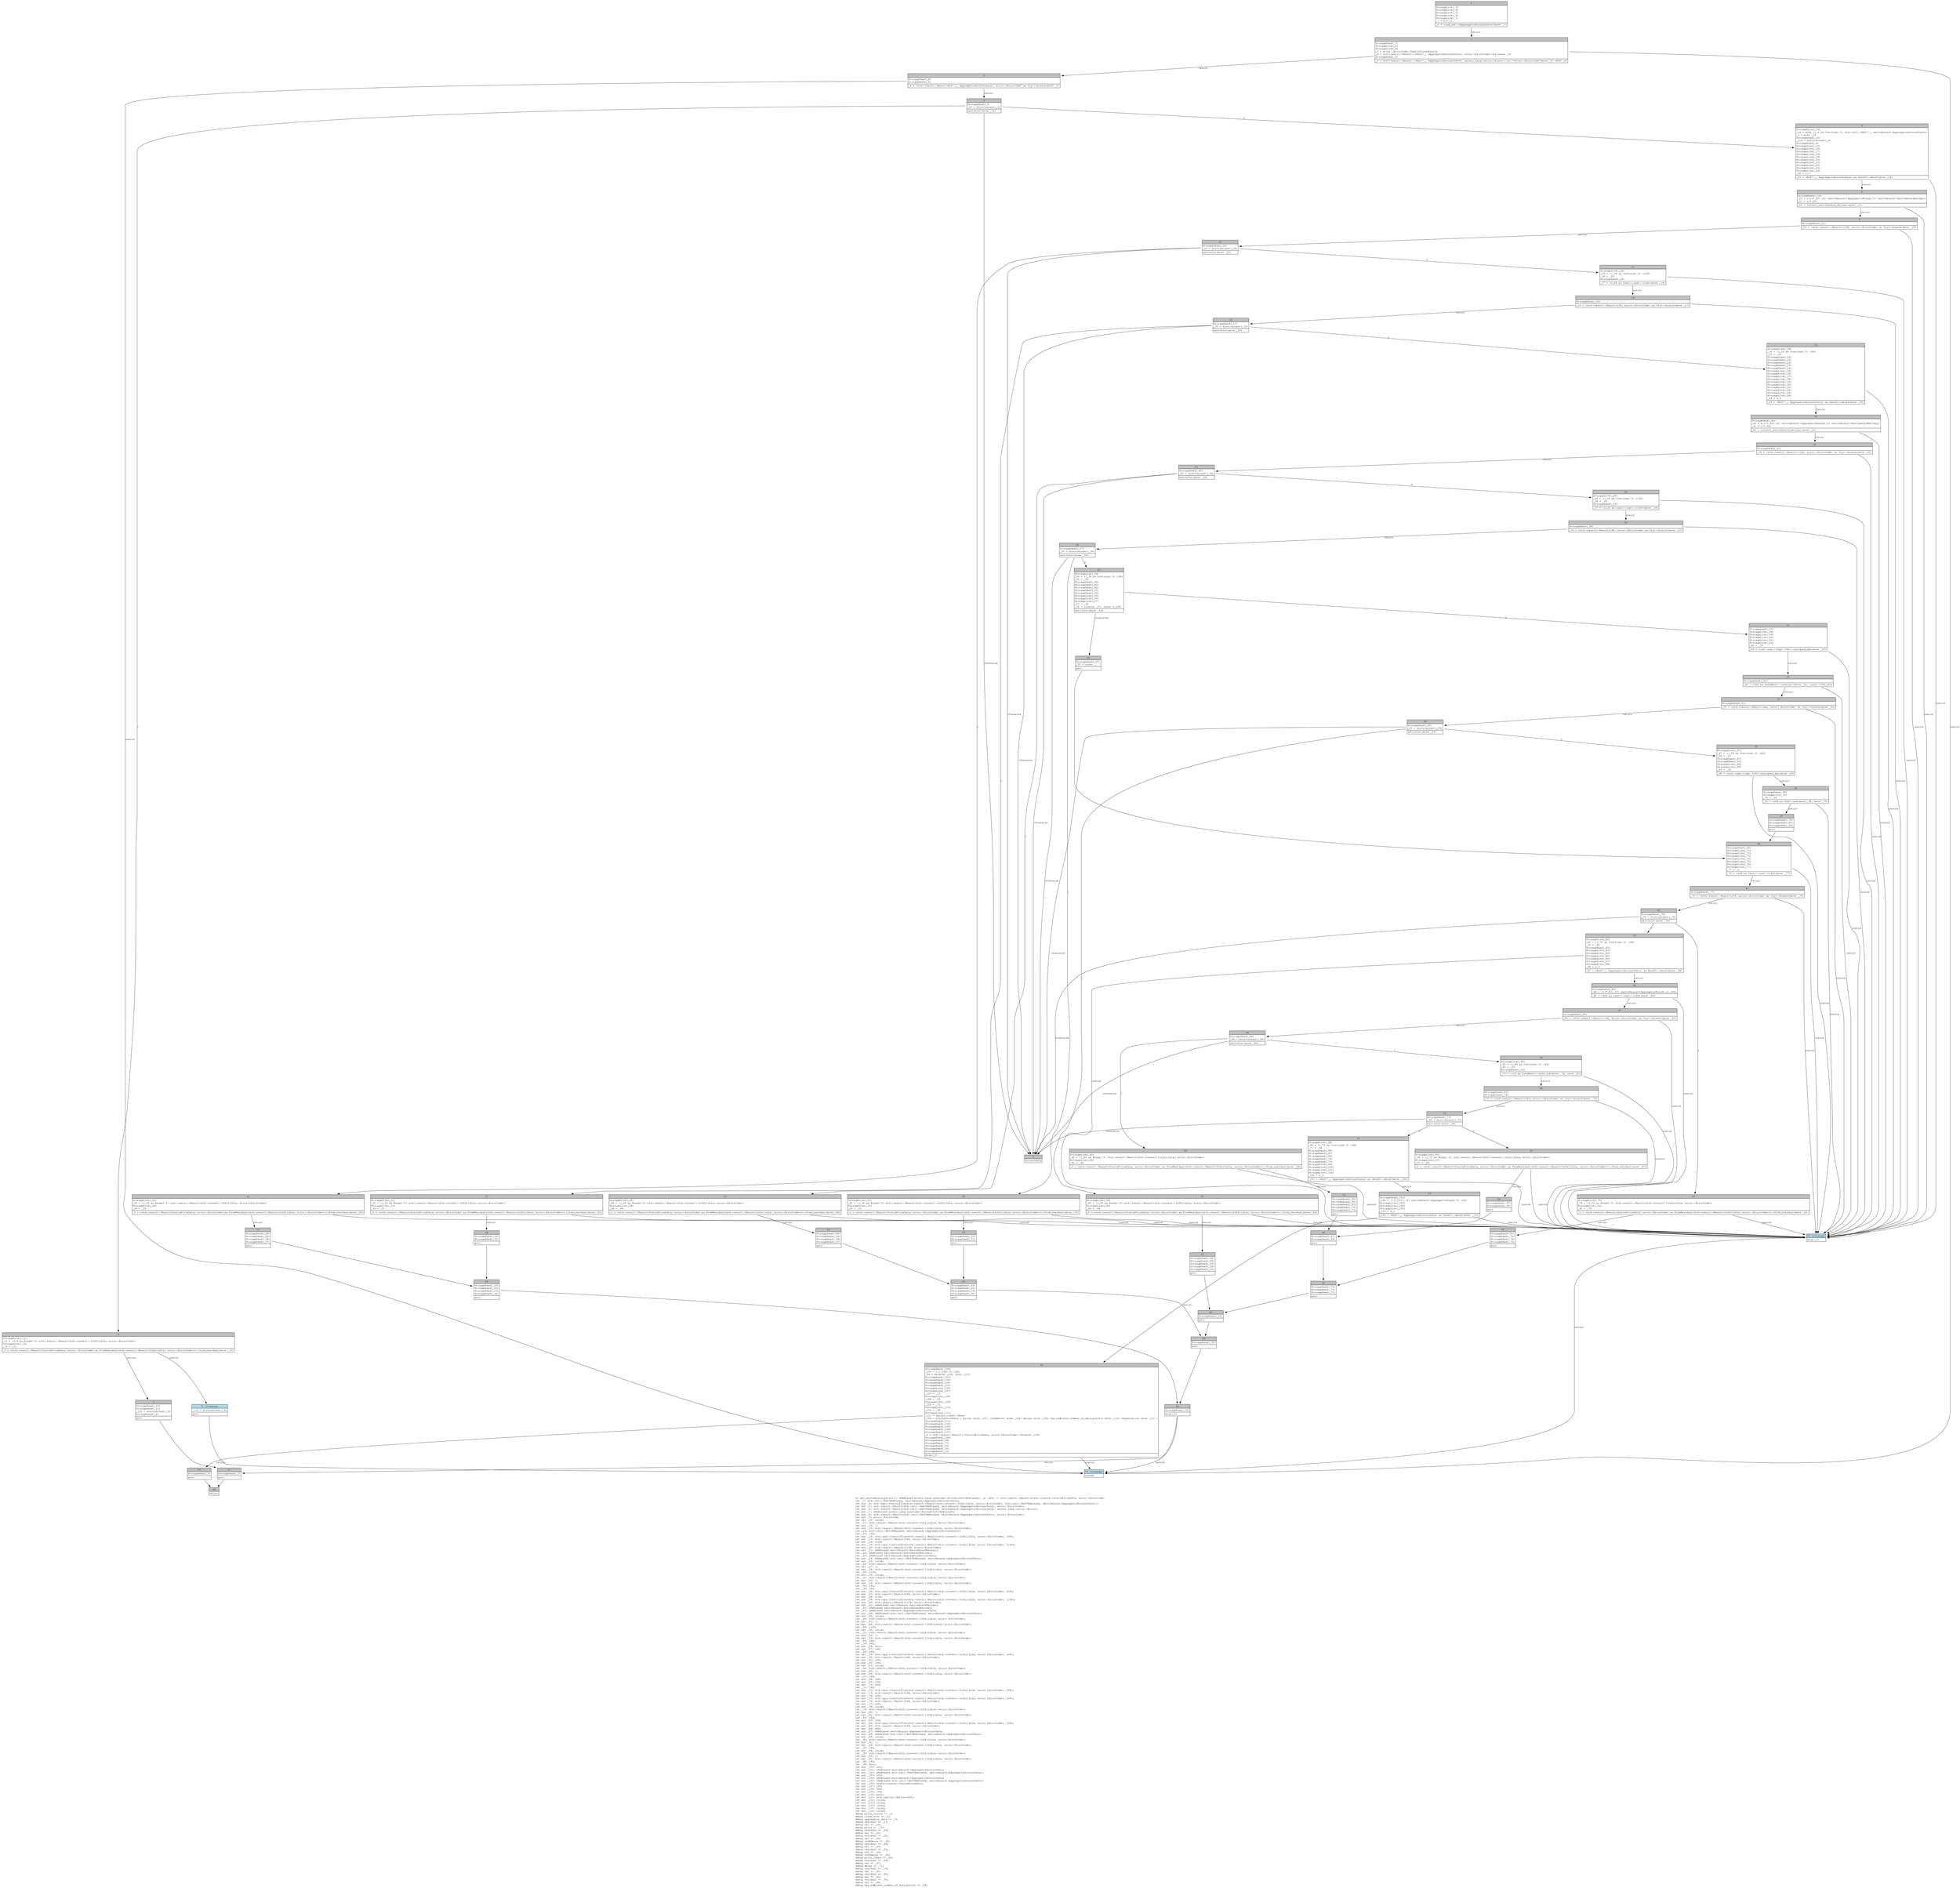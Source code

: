 digraph Mir_0_3526 {
    graph [fontname="Courier, monospace"];
    node [fontname="Courier, monospace"];
    edge [fontname="Courier, monospace"];
    label=<fn get_switchboard_price(_1: &amp;ReErased anchor_lang::prelude::AccountInfo&lt;ReErased&gt;, _2: u64) -&gt; std::result::Result&lt;state::oracle::OraclePriceData, error::ErrorCode&gt;<br align="left"/>let _3: std::cell::Ref&lt;ReErased, switchboard::AggregatorAccountData&gt;;<br align="left"/>let mut _4: std::ops::ControlFlow&lt;std::result::Result&lt;std::convert::Infallible, error::ErrorCode&gt;, std::cell::Ref&lt;ReErased, switchboard::AggregatorAccountData&gt;&gt;;<br align="left"/>let mut _5: std::result::Result&lt;std::cell::Ref&lt;ReErased, switchboard::AggregatorAccountData&gt;, error::ErrorCode&gt;;<br align="left"/>let mut _6: std::result::Result&lt;std::cell::Ref&lt;ReErased, switchboard::AggregatorAccountData&gt;, anchor_lang::error::Error&gt;;<br align="left"/>let mut _7: &amp;ReErased anchor_lang::prelude::AccountInfo&lt;ReErased&gt;;<br align="left"/>let mut _8: std::result::Result&lt;std::cell::Ref&lt;ReErased, switchboard::AggregatorAccountData&gt;, error::ErrorCode&gt;;<br align="left"/>let mut _9: error::ErrorCode;<br align="left"/>let mut _10: isize;<br align="left"/>let _11: std::result::Result&lt;std::convert::Infallible, error::ErrorCode&gt;;<br align="left"/>let mut _12: !;<br align="left"/>let mut _13: std::result::Result&lt;std::convert::Infallible, error::ErrorCode&gt;;<br align="left"/>let _14: std::cell::Ref&lt;ReErased, switchboard::AggregatorAccountData&gt;;<br align="left"/>let _15: i64;<br align="left"/>let mut _16: std::ops::ControlFlow&lt;std::result::Result&lt;std::convert::Infallible, error::ErrorCode&gt;, i64&gt;;<br align="left"/>let mut _17: std::result::Result&lt;i64, error::ErrorCode&gt;;<br align="left"/>let mut _18: i128;<br align="left"/>let mut _19: std::ops::ControlFlow&lt;std::result::Result&lt;std::convert::Infallible, error::ErrorCode&gt;, i128&gt;;<br align="left"/>let mut _20: std::result::Result&lt;i128, error::ErrorCode&gt;;<br align="left"/>let mut _21: &amp;ReErased switchboard::SwitchboardDecimal;<br align="left"/>let _22: &amp;ReErased switchboard::SwitchboardDecimal;<br align="left"/>let _23: &amp;ReErased switchboard::AggregatorAccountData;<br align="left"/>let mut _24: &amp;ReErased std::cell::Ref&lt;ReErased, switchboard::AggregatorAccountData&gt;;<br align="left"/>let mut _25: isize;<br align="left"/>let _26: std::result::Result&lt;std::convert::Infallible, error::ErrorCode&gt;;<br align="left"/>let mut _27: !;<br align="left"/>let mut _28: std::result::Result&lt;std::convert::Infallible, error::ErrorCode&gt;;<br align="left"/>let _29: i128;<br align="left"/>let mut _30: isize;<br align="left"/>let _31: std::result::Result&lt;std::convert::Infallible, error::ErrorCode&gt;;<br align="left"/>let mut _32: !;<br align="left"/>let mut _33: std::result::Result&lt;std::convert::Infallible, error::ErrorCode&gt;;<br align="left"/>let _34: i64;<br align="left"/>let _35: i64;<br align="left"/>let mut _36: std::ops::ControlFlow&lt;std::result::Result&lt;std::convert::Infallible, error::ErrorCode&gt;, i64&gt;;<br align="left"/>let mut _37: std::result::Result&lt;i64, error::ErrorCode&gt;;<br align="left"/>let mut _38: i128;<br align="left"/>let mut _39: std::ops::ControlFlow&lt;std::result::Result&lt;std::convert::Infallible, error::ErrorCode&gt;, i128&gt;;<br align="left"/>let mut _40: std::result::Result&lt;i128, error::ErrorCode&gt;;<br align="left"/>let mut _41: &amp;ReErased switchboard::SwitchboardDecimal;<br align="left"/>let _42: &amp;ReErased switchboard::SwitchboardDecimal;<br align="left"/>let _43: &amp;ReErased switchboard::AggregatorAccountData;<br align="left"/>let mut _44: &amp;ReErased std::cell::Ref&lt;ReErased, switchboard::AggregatorAccountData&gt;;<br align="left"/>let mut _45: isize;<br align="left"/>let _46: std::result::Result&lt;std::convert::Infallible, error::ErrorCode&gt;;<br align="left"/>let mut _47: !;<br align="left"/>let mut _48: std::result::Result&lt;std::convert::Infallible, error::ErrorCode&gt;;<br align="left"/>let _49: i128;<br align="left"/>let mut _50: isize;<br align="left"/>let _51: std::result::Result&lt;std::convert::Infallible, error::ErrorCode&gt;;<br align="left"/>let mut _52: !;<br align="left"/>let mut _53: std::result::Result&lt;std::convert::Infallible, error::ErrorCode&gt;;<br align="left"/>let _54: i64;<br align="left"/>let _55: u64;<br align="left"/>let mut _56: bool;<br align="left"/>let mut _57: i64;<br align="left"/>let _58: u64;<br align="left"/>let mut _59: std::ops::ControlFlow&lt;std::result::Result&lt;std::convert::Infallible, error::ErrorCode&gt;, u64&gt;;<br align="left"/>let mut _60: std::result::Result&lt;u64, error::ErrorCode&gt;;<br align="left"/>let mut _61: u64;<br align="left"/>let mut _62: i64;<br align="left"/>let mut _63: isize;<br align="left"/>let _64: std::result::Result&lt;std::convert::Infallible, error::ErrorCode&gt;;<br align="left"/>let mut _65: !;<br align="left"/>let mut _66: std::result::Result&lt;std::convert::Infallible, error::ErrorCode&gt;;<br align="left"/>let _67: u64;<br align="left"/>let mut _68: u64;<br align="left"/>let mut _69: i64;<br align="left"/>let mut _70: u64;<br align="left"/>let _71: i64;<br align="left"/>let mut _72: std::ops::ControlFlow&lt;std::result::Result&lt;std::convert::Infallible, error::ErrorCode&gt;, i64&gt;;<br align="left"/>let mut _73: std::result::Result&lt;i64, error::ErrorCode&gt;;<br align="left"/>let mut _74: i64;<br align="left"/>let mut _75: std::ops::ControlFlow&lt;std::result::Result&lt;std::convert::Infallible, error::ErrorCode&gt;, i64&gt;;<br align="left"/>let mut _76: std::result::Result&lt;i64, error::ErrorCode&gt;;<br align="left"/>let mut _77: u64;<br align="left"/>let mut _78: isize;<br align="left"/>let _79: std::result::Result&lt;std::convert::Infallible, error::ErrorCode&gt;;<br align="left"/>let mut _80: !;<br align="left"/>let mut _81: std::result::Result&lt;std::convert::Infallible, error::ErrorCode&gt;;<br align="left"/>let _82: i64;<br align="left"/>let mut _83: i64;<br align="left"/>let mut _84: std::ops::ControlFlow&lt;std::result::Result&lt;std::convert::Infallible, error::ErrorCode&gt;, i64&gt;;<br align="left"/>let mut _85: std::result::Result&lt;i64, error::ErrorCode&gt;;<br align="left"/>let mut _86: u64;<br align="left"/>let mut _87: &amp;ReErased switchboard::AggregatorAccountData;<br align="left"/>let mut _88: &amp;ReErased std::cell::Ref&lt;ReErased, switchboard::AggregatorAccountData&gt;;<br align="left"/>let mut _89: isize;<br align="left"/>let _90: std::result::Result&lt;std::convert::Infallible, error::ErrorCode&gt;;<br align="left"/>let mut _91: !;<br align="left"/>let mut _92: std::result::Result&lt;std::convert::Infallible, error::ErrorCode&gt;;<br align="left"/>let _93: i64;<br align="left"/>let mut _94: isize;<br align="left"/>let _95: std::result::Result&lt;std::convert::Infallible, error::ErrorCode&gt;;<br align="left"/>let mut _96: !;<br align="left"/>let mut _97: std::result::Result&lt;std::convert::Infallible, error::ErrorCode&gt;;<br align="left"/>let _98: i64;<br align="left"/>let _99: bool;<br align="left"/>let mut _100: u32;<br align="left"/>let mut _101: &amp;ReErased switchboard::AggregatorAccountData;<br align="left"/>let mut _102: &amp;ReErased std::cell::Ref&lt;ReErased, switchboard::AggregatorAccountData&gt;;<br align="left"/>let mut _103: u32;<br align="left"/>let mut _104: &amp;ReErased switchboard::AggregatorAccountData;<br align="left"/>let mut _105: &amp;ReErased std::cell::Ref&lt;ReErased, switchboard::AggregatorAccountData&gt;;<br align="left"/>let mut _106: state::oracle::OraclePriceData;<br align="left"/>let mut _107: i64;<br align="left"/>let mut _108: u64;<br align="left"/>let mut _109: i64;<br align="left"/>let mut _110: bool;<br align="left"/>let mut _111: std::option::Option&lt;u64&gt;;<br align="left"/>let mut _112: isize;<br align="left"/>let mut _113: isize;<br align="left"/>let mut _114: isize;<br align="left"/>let mut _115: isize;<br align="left"/>let mut _116: isize;<br align="left"/>debug price_oracle =&gt; _1;<br align="left"/>debug clock_slot =&gt; _2;<br align="left"/>debug aggregator_data =&gt; _3;<br align="left"/>debug residual =&gt; _11;<br align="left"/>debug val =&gt; _14;<br align="left"/>debug price =&gt; _15;<br align="left"/>debug residual =&gt; _26;<br align="left"/>debug val =&gt; _29;<br align="left"/>debug residual =&gt; _31;<br align="left"/>debug val =&gt; _34;<br align="left"/>debug confidence =&gt; _35;<br align="left"/>debug residual =&gt; _46;<br align="left"/>debug val =&gt; _49;<br align="left"/>debug residual =&gt; _51;<br align="left"/>debug val =&gt; _54;<br align="left"/>debug confidence =&gt; _55;<br align="left"/>debug price_10bps =&gt; _58;<br align="left"/>debug residual =&gt; _64;<br align="left"/>debug val =&gt; _67;<br align="left"/>debug delay =&gt; _71;<br align="left"/>debug residual =&gt; _79;<br align="left"/>debug val =&gt; _82;<br align="left"/>debug residual =&gt; _90;<br align="left"/>debug val =&gt; _93;<br align="left"/>debug residual =&gt; _95;<br align="left"/>debug val =&gt; _98;<br align="left"/>debug has_sufficient_number_of_data_points =&gt; _99;<br align="left"/>>;
    bb0__0_3526 [shape="none", label=<<table border="0" cellborder="1" cellspacing="0"><tr><td bgcolor="gray" align="center" colspan="1">0</td></tr><tr><td align="left" balign="left">StorageLive(_3)<br/>StorageLive(_4)<br/>StorageLive(_5)<br/>StorageLive(_6)<br/>StorageLive(_7)<br/>_7 = &amp;(*_1)<br/></td></tr><tr><td align="left">_6 = load_ref::&lt;AggregatorAccountData&gt;(move _7)</td></tr></table>>];
    bb1__0_3526 [shape="none", label=<<table border="0" cellborder="1" cellspacing="0"><tr><td bgcolor="gray" align="center" colspan="1">1</td></tr><tr><td align="left" balign="left">StorageDead(_7)<br/>StorageLive(_8)<br/>StorageLive(_9)<br/>_9 = error::ErrorCode::UnableToLoadOracle<br/>_8 = std::result::Result::&lt;Ref&lt;'_, AggregatorAccountData&gt;, error::ErrorCode&gt;::Err(move _9)<br/>StorageDead(_9)<br/></td></tr><tr><td align="left">_5 = std::result::Result::&lt;Ref&lt;'_, AggregatorAccountData&gt;, anchor_lang::error::Error&gt;::or::&lt;error::ErrorCode&gt;(move _6, move _8)</td></tr></table>>];
    bb2__0_3526 [shape="none", label=<<table border="0" cellborder="1" cellspacing="0"><tr><td bgcolor="gray" align="center" colspan="1">2</td></tr><tr><td align="left" balign="left">StorageDead(_8)<br/>StorageDead(_6)<br/></td></tr><tr><td align="left">_4 = &lt;std::result::Result&lt;Ref&lt;'_, AggregatorAccountData&gt;, error::ErrorCode&gt; as Try&gt;::branch(move _5)</td></tr></table>>];
    bb3__0_3526 [shape="none", label=<<table border="0" cellborder="1" cellspacing="0"><tr><td bgcolor="gray" align="center" colspan="1">3</td></tr><tr><td align="left" balign="left">StorageDead(_5)<br/>_10 = discriminant(_4)<br/></td></tr><tr><td align="left">switchInt(move _10)</td></tr></table>>];
    bb4__0_3526 [shape="none", label=<<table border="0" cellborder="1" cellspacing="0"><tr><td bgcolor="gray" align="center" colspan="1">4</td></tr><tr><td align="left" balign="left">StorageLive(_14)<br/>_14 = move ((_4 as Continue).0: std::cell::Ref&lt;'_, switchboard::AggregatorAccountData&gt;)<br/>_3 = move _14<br/>StorageDead(_14)<br/>_114 = discriminant(_4)<br/>StorageDead(_4)<br/>StorageLive(_15)<br/>StorageLive(_16)<br/>StorageLive(_17)<br/>StorageLive(_18)<br/>StorageLive(_19)<br/>StorageLive(_20)<br/>StorageLive(_21)<br/>StorageLive(_22)<br/>StorageLive(_23)<br/>StorageLive(_24)<br/>_24 = &amp;_3<br/></td></tr><tr><td align="left">_23 = &lt;Ref&lt;'_, AggregatorAccountData&gt; as Deref&gt;::deref(move _24)</td></tr></table>>];
    bb5__0_3526 [shape="none", label=<<table border="0" cellborder="1" cellspacing="0"><tr><td bgcolor="gray" align="center" colspan="1">5</td></tr><tr><td align="left">unreachable</td></tr></table>>];
    bb6__0_3526 [shape="none", label=<<table border="0" cellborder="1" cellspacing="0"><tr><td bgcolor="gray" align="center" colspan="1">6</td></tr><tr><td align="left" balign="left">StorageLive(_11)<br/>_11 = ((_4 as Break).0: std::result::Result&lt;std::convert::Infallible, error::ErrorCode&gt;)<br/>StorageLive(_13)<br/>_13 = _11<br/></td></tr><tr><td align="left">_0 = &lt;std::result::Result&lt;OraclePriceData, error::ErrorCode&gt; as FromResidual&lt;std::result::Result&lt;Infallible, error::ErrorCode&gt;&gt;&gt;::from_residual(move _13)</td></tr></table>>];
    bb7__0_3526 [shape="none", label=<<table border="0" cellborder="1" cellspacing="0"><tr><td bgcolor="gray" align="center" colspan="1">7</td></tr><tr><td align="left" balign="left">StorageDead(_13)<br/>StorageDead(_11)<br/>_112 = discriminant(_4)<br/>StorageDead(_4)<br/></td></tr><tr><td align="left">goto</td></tr></table>>];
    bb8__0_3526 [shape="none", label=<<table border="0" cellborder="1" cellspacing="0"><tr><td bgcolor="gray" align="center" colspan="1">8</td></tr><tr><td align="left" balign="left">StorageDead(_24)<br/>_22 = &amp;(((*_23).16: switchboard::AggregatorRound).5: switchboard::SwitchboardDecimal)<br/>_21 = &amp;(*_22)<br/></td></tr><tr><td align="left">_20 = convert_switchboard_decimal(move _21)</td></tr></table>>];
    bb9__0_3526 [shape="none", label=<<table border="0" cellborder="1" cellspacing="0"><tr><td bgcolor="gray" align="center" colspan="1">9</td></tr><tr><td align="left" balign="left">StorageDead(_21)<br/></td></tr><tr><td align="left">_19 = &lt;std::result::Result&lt;i128, error::ErrorCode&gt; as Try&gt;::branch(move _20)</td></tr></table>>];
    bb10__0_3526 [shape="none", label=<<table border="0" cellborder="1" cellspacing="0"><tr><td bgcolor="gray" align="center" colspan="1">10</td></tr><tr><td align="left" balign="left">StorageDead(_20)<br/>_25 = discriminant(_19)<br/></td></tr><tr><td align="left">switchInt(move _25)</td></tr></table>>];
    bb11__0_3526 [shape="none", label=<<table border="0" cellborder="1" cellspacing="0"><tr><td bgcolor="gray" align="center" colspan="1">11</td></tr><tr><td align="left" balign="left">StorageLive(_29)<br/>_29 = ((_19 as Continue).0: i128)<br/>_18 = _29<br/>StorageDead(_29)<br/></td></tr><tr><td align="left">_17 = &lt;i128 as Cast&gt;::cast::&lt;i64&gt;(move _18)</td></tr></table>>];
    bb12__0_3526 [shape="none", label=<<table border="0" cellborder="1" cellspacing="0"><tr><td bgcolor="gray" align="center" colspan="1">12</td></tr><tr><td align="left" balign="left">StorageLive(_26)<br/>_26 = ((_19 as Break).0: std::result::Result&lt;std::convert::Infallible, error::ErrorCode&gt;)<br/>StorageLive(_28)<br/>_28 = _26<br/></td></tr><tr><td align="left">_0 = &lt;std::result::Result&lt;OraclePriceData, error::ErrorCode&gt; as FromResidual&lt;std::result::Result&lt;Infallible, error::ErrorCode&gt;&gt;&gt;::from_residual(move _28)</td></tr></table>>];
    bb13__0_3526 [shape="none", label=<<table border="0" cellborder="1" cellspacing="0"><tr><td bgcolor="gray" align="center" colspan="1">13</td></tr><tr><td align="left" balign="left">StorageDead(_28)<br/>StorageDead(_26)<br/>StorageDead(_18)<br/>StorageDead(_17)<br/></td></tr><tr><td align="left">goto</td></tr></table>>];
    bb14__0_3526 [shape="none", label=<<table border="0" cellborder="1" cellspacing="0"><tr><td bgcolor="gray" align="center" colspan="1">14</td></tr><tr><td align="left" balign="left">StorageDead(_18)<br/></td></tr><tr><td align="left">_16 = &lt;std::result::Result&lt;i64, error::ErrorCode&gt; as Try&gt;::branch(move _17)</td></tr></table>>];
    bb15__0_3526 [shape="none", label=<<table border="0" cellborder="1" cellspacing="0"><tr><td bgcolor="gray" align="center" colspan="1">15</td></tr><tr><td align="left" balign="left">StorageDead(_17)<br/>_30 = discriminant(_16)<br/></td></tr><tr><td align="left">switchInt(move _30)</td></tr></table>>];
    bb16__0_3526 [shape="none", label=<<table border="0" cellborder="1" cellspacing="0"><tr><td bgcolor="gray" align="center" colspan="1">16</td></tr><tr><td align="left" balign="left">StorageLive(_34)<br/>_34 = ((_16 as Continue).0: i64)<br/>_15 = _34<br/>StorageDead(_34)<br/>StorageDead(_23)<br/>StorageDead(_22)<br/>StorageDead(_19)<br/>StorageDead(_16)<br/>StorageLive(_35)<br/>StorageLive(_36)<br/>StorageLive(_37)<br/>StorageLive(_38)<br/>StorageLive(_39)<br/>StorageLive(_40)<br/>StorageLive(_41)<br/>StorageLive(_42)<br/>StorageLive(_43)<br/>StorageLive(_44)<br/>_44 = &amp;_3<br/></td></tr><tr><td align="left">_43 = &lt;Ref&lt;'_, AggregatorAccountData&gt; as Deref&gt;::deref(move _44)</td></tr></table>>];
    bb17__0_3526 [shape="none", label=<<table border="0" cellborder="1" cellspacing="0"><tr><td bgcolor="gray" align="center" colspan="1">17</td></tr><tr><td align="left" balign="left">StorageLive(_31)<br/>_31 = ((_16 as Break).0: std::result::Result&lt;std::convert::Infallible, error::ErrorCode&gt;)<br/>StorageLive(_33)<br/>_33 = _31<br/></td></tr><tr><td align="left">_0 = &lt;std::result::Result&lt;OraclePriceData, error::ErrorCode&gt; as FromResidual&lt;std::result::Result&lt;Infallible, error::ErrorCode&gt;&gt;&gt;::from_residual(move _33)</td></tr></table>>];
    bb18__0_3526 [shape="none", label=<<table border="0" cellborder="1" cellspacing="0"><tr><td bgcolor="gray" align="center" colspan="1">18</td></tr><tr><td align="left" balign="left">StorageDead(_33)<br/>StorageDead(_31)<br/></td></tr><tr><td align="left">goto</td></tr></table>>];
    bb19__0_3526 [shape="none", label=<<table border="0" cellborder="1" cellspacing="0"><tr><td bgcolor="gray" align="center" colspan="1">19</td></tr><tr><td align="left" balign="left">StorageDead(_44)<br/>_42 = &amp;(((*_43).16: switchboard::AggregatorRound).6: switchboard::SwitchboardDecimal)<br/>_41 = &amp;(*_42)<br/></td></tr><tr><td align="left">_40 = convert_switchboard_decimal(move _41)</td></tr></table>>];
    bb20__0_3526 [shape="none", label=<<table border="0" cellborder="1" cellspacing="0"><tr><td bgcolor="gray" align="center" colspan="1">20</td></tr><tr><td align="left" balign="left">StorageDead(_41)<br/></td></tr><tr><td align="left">_39 = &lt;std::result::Result&lt;i128, error::ErrorCode&gt; as Try&gt;::branch(move _40)</td></tr></table>>];
    bb21__0_3526 [shape="none", label=<<table border="0" cellborder="1" cellspacing="0"><tr><td bgcolor="gray" align="center" colspan="1">21</td></tr><tr><td align="left" balign="left">StorageDead(_40)<br/>_45 = discriminant(_39)<br/></td></tr><tr><td align="left">switchInt(move _45)</td></tr></table>>];
    bb22__0_3526 [shape="none", label=<<table border="0" cellborder="1" cellspacing="0"><tr><td bgcolor="gray" align="center" colspan="1">22</td></tr><tr><td align="left" balign="left">StorageLive(_49)<br/>_49 = ((_39 as Continue).0: i128)<br/>_38 = _49<br/>StorageDead(_49)<br/></td></tr><tr><td align="left">_37 = &lt;i128 as Cast&gt;::cast::&lt;i64&gt;(move _38)</td></tr></table>>];
    bb23__0_3526 [shape="none", label=<<table border="0" cellborder="1" cellspacing="0"><tr><td bgcolor="gray" align="center" colspan="1">23</td></tr><tr><td align="left" balign="left">StorageLive(_46)<br/>_46 = ((_39 as Break).0: std::result::Result&lt;std::convert::Infallible, error::ErrorCode&gt;)<br/>StorageLive(_48)<br/>_48 = _46<br/></td></tr><tr><td align="left">_0 = &lt;std::result::Result&lt;OraclePriceData, error::ErrorCode&gt; as FromResidual&lt;std::result::Result&lt;Infallible, error::ErrorCode&gt;&gt;&gt;::from_residual(move _48)</td></tr></table>>];
    bb24__0_3526 [shape="none", label=<<table border="0" cellborder="1" cellspacing="0"><tr><td bgcolor="gray" align="center" colspan="1">24</td></tr><tr><td align="left" balign="left">StorageDead(_48)<br/>StorageDead(_46)<br/>StorageDead(_38)<br/>StorageDead(_37)<br/></td></tr><tr><td align="left">goto</td></tr></table>>];
    bb25__0_3526 [shape="none", label=<<table border="0" cellborder="1" cellspacing="0"><tr><td bgcolor="gray" align="center" colspan="1">25</td></tr><tr><td align="left" balign="left">StorageDead(_38)<br/></td></tr><tr><td align="left">_36 = &lt;std::result::Result&lt;i64, error::ErrorCode&gt; as Try&gt;::branch(move _37)</td></tr></table>>];
    bb26__0_3526 [shape="none", label=<<table border="0" cellborder="1" cellspacing="0"><tr><td bgcolor="gray" align="center" colspan="1">26</td></tr><tr><td align="left" balign="left">StorageDead(_37)<br/>_50 = discriminant(_36)<br/></td></tr><tr><td align="left">switchInt(move _50)</td></tr></table>>];
    bb27__0_3526 [shape="none", label=<<table border="0" cellborder="1" cellspacing="0"><tr><td bgcolor="gray" align="center" colspan="1">27</td></tr><tr><td align="left" balign="left">StorageLive(_54)<br/>_54 = ((_36 as Continue).0: i64)<br/>_35 = _54<br/>StorageDead(_54)<br/>StorageDead(_43)<br/>StorageDead(_42)<br/>StorageDead(_39)<br/>StorageDead(_36)<br/>StorageLive(_55)<br/>StorageLive(_56)<br/>StorageLive(_57)<br/>_57 = _35<br/>_56 = Lt(move _57, const 0_i64)<br/></td></tr><tr><td align="left">switchInt(move _56)</td></tr></table>>];
    bb28__0_3526 [shape="none", label=<<table border="0" cellborder="1" cellspacing="0"><tr><td bgcolor="gray" align="center" colspan="1">28</td></tr><tr><td align="left" balign="left">StorageLive(_51)<br/>_51 = ((_36 as Break).0: std::result::Result&lt;std::convert::Infallible, error::ErrorCode&gt;)<br/>StorageLive(_53)<br/>_53 = _51<br/></td></tr><tr><td align="left">_0 = &lt;std::result::Result&lt;OraclePriceData, error::ErrorCode&gt; as FromResidual&lt;std::result::Result&lt;Infallible, error::ErrorCode&gt;&gt;&gt;::from_residual(move _53)</td></tr></table>>];
    bb29__0_3526 [shape="none", label=<<table border="0" cellborder="1" cellspacing="0"><tr><td bgcolor="gray" align="center" colspan="1">29</td></tr><tr><td align="left" balign="left">StorageDead(_53)<br/>StorageDead(_51)<br/></td></tr><tr><td align="left">goto</td></tr></table>>];
    bb30__0_3526 [shape="none", label=<<table border="0" cellborder="1" cellspacing="0"><tr><td bgcolor="gray" align="center" colspan="1">30</td></tr><tr><td align="left" balign="left">StorageDead(_57)<br/>_55 = const _<br/></td></tr><tr><td align="left">goto</td></tr></table>>];
    bb31__0_3526 [shape="none", label=<<table border="0" cellborder="1" cellspacing="0"><tr><td bgcolor="gray" align="center" colspan="1">31</td></tr><tr><td align="left" balign="left">StorageDead(_57)<br/>StorageLive(_58)<br/>StorageLive(_59)<br/>StorageLive(_60)<br/>StorageLive(_61)<br/>StorageLive(_62)<br/>_62 = _15<br/></td></tr><tr><td align="left">_61 = core::num::&lt;impl i64&gt;::unsigned_abs(move _62)</td></tr></table>>];
    bb32__0_3526 [shape="none", label=<<table border="0" cellborder="1" cellspacing="0"><tr><td bgcolor="gray" align="center" colspan="1">32</td></tr><tr><td align="left" balign="left">StorageDead(_62)<br/></td></tr><tr><td align="left">_60 = &lt;u64 as SafeMath&gt;::safe_div(move _61, const 1000_u64)</td></tr></table>>];
    bb33__0_3526 [shape="none", label=<<table border="0" cellborder="1" cellspacing="0"><tr><td bgcolor="gray" align="center" colspan="1">33</td></tr><tr><td align="left" balign="left">StorageDead(_61)<br/></td></tr><tr><td align="left">_59 = &lt;std::result::Result&lt;u64, error::ErrorCode&gt; as Try&gt;::branch(move _60)</td></tr></table>>];
    bb34__0_3526 [shape="none", label=<<table border="0" cellborder="1" cellspacing="0"><tr><td bgcolor="gray" align="center" colspan="1">34</td></tr><tr><td align="left" balign="left">StorageDead(_60)<br/>_63 = discriminant(_59)<br/></td></tr><tr><td align="left">switchInt(move _63)</td></tr></table>>];
    bb35__0_3526 [shape="none", label=<<table border="0" cellborder="1" cellspacing="0"><tr><td bgcolor="gray" align="center" colspan="1">35</td></tr><tr><td align="left" balign="left">StorageLive(_67)<br/>_67 = ((_59 as Continue).0: u64)<br/>_58 = _67<br/>StorageDead(_67)<br/>StorageDead(_59)<br/>StorageLive(_68)<br/>StorageLive(_69)<br/>_69 = _35<br/></td></tr><tr><td align="left">_68 = core::num::&lt;impl i64&gt;::unsigned_abs(move _69)</td></tr></table>>];
    bb36__0_3526 [shape="none", label=<<table border="0" cellborder="1" cellspacing="0"><tr><td bgcolor="gray" align="center" colspan="1">36</td></tr><tr><td align="left" balign="left">StorageLive(_64)<br/>_64 = ((_59 as Break).0: std::result::Result&lt;std::convert::Infallible, error::ErrorCode&gt;)<br/>StorageLive(_66)<br/>_66 = _64<br/></td></tr><tr><td align="left">_0 = &lt;std::result::Result&lt;OraclePriceData, error::ErrorCode&gt; as FromResidual&lt;std::result::Result&lt;Infallible, error::ErrorCode&gt;&gt;&gt;::from_residual(move _66)</td></tr></table>>];
    bb37__0_3526 [shape="none", label=<<table border="0" cellborder="1" cellspacing="0"><tr><td bgcolor="gray" align="center" colspan="1">37</td></tr><tr><td align="left" balign="left">StorageDead(_66)<br/>StorageDead(_64)<br/>StorageDead(_59)<br/>StorageDead(_58)<br/>StorageDead(_56)<br/></td></tr><tr><td align="left">goto</td></tr></table>>];
    bb38__0_3526 [shape="none", label=<<table border="0" cellborder="1" cellspacing="0"><tr><td bgcolor="gray" align="center" colspan="1">38</td></tr><tr><td align="left" balign="left">StorageDead(_69)<br/>StorageLive(_70)<br/>_70 = _58<br/></td></tr><tr><td align="left">_55 = &lt;u64 as Ord&gt;::max(move _68, move _70)</td></tr></table>>];
    bb39__0_3526 [shape="none", label=<<table border="0" cellborder="1" cellspacing="0"><tr><td bgcolor="gray" align="center" colspan="1">39</td></tr><tr><td align="left" balign="left">StorageDead(_70)<br/>StorageDead(_68)<br/>StorageDead(_58)<br/></td></tr><tr><td align="left">goto</td></tr></table>>];
    bb40__0_3526 [shape="none", label=<<table border="0" cellborder="1" cellspacing="0"><tr><td bgcolor="gray" align="center" colspan="1">40</td></tr><tr><td align="left" balign="left">StorageDead(_56)<br/>StorageLive(_71)<br/>StorageLive(_72)<br/>StorageLive(_73)<br/>StorageLive(_74)<br/>StorageLive(_75)<br/>StorageLive(_76)<br/>StorageLive(_77)<br/>_77 = _2<br/></td></tr><tr><td align="left">_76 = &lt;u64 as Cast&gt;::cast::&lt;i64&gt;(move _77)</td></tr></table>>];
    bb41__0_3526 [shape="none", label=<<table border="0" cellborder="1" cellspacing="0"><tr><td bgcolor="gray" align="center" colspan="1">41</td></tr><tr><td align="left" balign="left">StorageDead(_77)<br/></td></tr><tr><td align="left">_75 = &lt;std::result::Result&lt;i64, error::ErrorCode&gt; as Try&gt;::branch(move _76)</td></tr></table>>];
    bb42__0_3526 [shape="none", label=<<table border="0" cellborder="1" cellspacing="0"><tr><td bgcolor="gray" align="center" colspan="1">42</td></tr><tr><td align="left" balign="left">StorageDead(_76)<br/>_78 = discriminant(_75)<br/></td></tr><tr><td align="left">switchInt(move _78)</td></tr></table>>];
    bb43__0_3526 [shape="none", label=<<table border="0" cellborder="1" cellspacing="0"><tr><td bgcolor="gray" align="center" colspan="1">43</td></tr><tr><td align="left" balign="left">StorageLive(_82)<br/>_82 = ((_75 as Continue).0: i64)<br/>_74 = _82<br/>StorageDead(_82)<br/>StorageLive(_83)<br/>StorageLive(_84)<br/>StorageLive(_85)<br/>StorageLive(_86)<br/>StorageLive(_87)<br/>StorageLive(_88)<br/>_88 = &amp;_3<br/></td></tr><tr><td align="left">_87 = &lt;Ref&lt;'_, AggregatorAccountData&gt; as Deref&gt;::deref(move _88)</td></tr></table>>];
    bb44__0_3526 [shape="none", label=<<table border="0" cellborder="1" cellspacing="0"><tr><td bgcolor="gray" align="center" colspan="1">44</td></tr><tr><td align="left" balign="left">StorageLive(_79)<br/>_79 = ((_75 as Break).0: std::result::Result&lt;std::convert::Infallible, error::ErrorCode&gt;)<br/>StorageLive(_81)<br/>_81 = _79<br/></td></tr><tr><td align="left">_0 = &lt;std::result::Result&lt;OraclePriceData, error::ErrorCode&gt; as FromResidual&lt;std::result::Result&lt;Infallible, error::ErrorCode&gt;&gt;&gt;::from_residual(move _81)</td></tr></table>>];
    bb45__0_3526 [shape="none", label=<<table border="0" cellborder="1" cellspacing="0"><tr><td bgcolor="gray" align="center" colspan="1">45</td></tr><tr><td align="left" balign="left">StorageDead(_81)<br/>StorageDead(_79)<br/>StorageDead(_74)<br/>StorageDead(_73)<br/></td></tr><tr><td align="left">goto</td></tr></table>>];
    bb46__0_3526 [shape="none", label=<<table border="0" cellborder="1" cellspacing="0"><tr><td bgcolor="gray" align="center" colspan="1">46</td></tr><tr><td align="left" balign="left">StorageDead(_88)<br/>_86 = (((*_87).16: switchboard::AggregatorRound).3: u64)<br/></td></tr><tr><td align="left">_85 = &lt;u64 as Cast&gt;::cast::&lt;i64&gt;(move _86)</td></tr></table>>];
    bb47__0_3526 [shape="none", label=<<table border="0" cellborder="1" cellspacing="0"><tr><td bgcolor="gray" align="center" colspan="1">47</td></tr><tr><td align="left" balign="left">StorageDead(_86)<br/></td></tr><tr><td align="left">_84 = &lt;std::result::Result&lt;i64, error::ErrorCode&gt; as Try&gt;::branch(move _85)</td></tr></table>>];
    bb48__0_3526 [shape="none", label=<<table border="0" cellborder="1" cellspacing="0"><tr><td bgcolor="gray" align="center" colspan="1">48</td></tr><tr><td align="left" balign="left">StorageDead(_85)<br/>_89 = discriminant(_84)<br/></td></tr><tr><td align="left">switchInt(move _89)</td></tr></table>>];
    bb49__0_3526 [shape="none", label=<<table border="0" cellborder="1" cellspacing="0"><tr><td bgcolor="gray" align="center" colspan="1">49</td></tr><tr><td align="left" balign="left">StorageLive(_93)<br/>_93 = ((_84 as Continue).0: i64)<br/>_83 = _93<br/>StorageDead(_93)<br/></td></tr><tr><td align="left">_73 = &lt;i64 as SafeMath&gt;::safe_sub(move _74, move _83)</td></tr></table>>];
    bb50__0_3526 [shape="none", label=<<table border="0" cellborder="1" cellspacing="0"><tr><td bgcolor="gray" align="center" colspan="1">50</td></tr><tr><td align="left" balign="left">StorageLive(_90)<br/>_90 = ((_84 as Break).0: std::result::Result&lt;std::convert::Infallible, error::ErrorCode&gt;)<br/>StorageLive(_92)<br/>_92 = _90<br/></td></tr><tr><td align="left">_0 = &lt;std::result::Result&lt;OraclePriceData, error::ErrorCode&gt; as FromResidual&lt;std::result::Result&lt;Infallible, error::ErrorCode&gt;&gt;&gt;::from_residual(move _92)</td></tr></table>>];
    bb51__0_3526 [shape="none", label=<<table border="0" cellborder="1" cellspacing="0"><tr><td bgcolor="gray" align="center" colspan="1">51</td></tr><tr><td align="left" balign="left">StorageDead(_92)<br/>StorageDead(_90)<br/>StorageDead(_83)<br/>StorageDead(_74)<br/>StorageDead(_73)<br/></td></tr><tr><td align="left">goto</td></tr></table>>];
    bb52__0_3526 [shape="none", label=<<table border="0" cellborder="1" cellspacing="0"><tr><td bgcolor="gray" align="center" colspan="1">52</td></tr><tr><td align="left" balign="left">StorageDead(_83)<br/>StorageDead(_74)<br/></td></tr><tr><td align="left">_72 = &lt;std::result::Result&lt;i64, error::ErrorCode&gt; as Try&gt;::branch(move _73)</td></tr></table>>];
    bb53__0_3526 [shape="none", label=<<table border="0" cellborder="1" cellspacing="0"><tr><td bgcolor="gray" align="center" colspan="1">53</td></tr><tr><td align="left" balign="left">StorageDead(_73)<br/>_94 = discriminant(_72)<br/></td></tr><tr><td align="left">switchInt(move _94)</td></tr></table>>];
    bb54__0_3526 [shape="none", label=<<table border="0" cellborder="1" cellspacing="0"><tr><td bgcolor="gray" align="center" colspan="1">54</td></tr><tr><td align="left" balign="left">StorageLive(_98)<br/>_98 = ((_72 as Continue).0: i64)<br/>_71 = _98<br/>StorageDead(_98)<br/>StorageDead(_87)<br/>StorageDead(_84)<br/>StorageDead(_75)<br/>StorageDead(_72)<br/>StorageLive(_99)<br/>StorageLive(_100)<br/>StorageLive(_101)<br/>StorageLive(_102)<br/>_102 = &amp;_3<br/></td></tr><tr><td align="left">_101 = &lt;Ref&lt;'_, AggregatorAccountData&gt; as Deref&gt;::deref(move _102)</td></tr></table>>];
    bb55__0_3526 [shape="none", label=<<table border="0" cellborder="1" cellspacing="0"><tr><td bgcolor="gray" align="center" colspan="1">55</td></tr><tr><td align="left" balign="left">StorageLive(_95)<br/>_95 = ((_72 as Break).0: std::result::Result&lt;std::convert::Infallible, error::ErrorCode&gt;)<br/>StorageLive(_97)<br/>_97 = _95<br/></td></tr><tr><td align="left">_0 = &lt;std::result::Result&lt;OraclePriceData, error::ErrorCode&gt; as FromResidual&lt;std::result::Result&lt;Infallible, error::ErrorCode&gt;&gt;&gt;::from_residual(move _97)</td></tr></table>>];
    bb56__0_3526 [shape="none", label=<<table border="0" cellborder="1" cellspacing="0"><tr><td bgcolor="gray" align="center" colspan="1">56</td></tr><tr><td align="left" balign="left">StorageDead(_97)<br/>StorageDead(_95)<br/></td></tr><tr><td align="left">goto</td></tr></table>>];
    bb57__0_3526 [shape="none", label=<<table border="0" cellborder="1" cellspacing="0"><tr><td bgcolor="gray" align="center" colspan="1">57</td></tr><tr><td align="left" balign="left">StorageDead(_102)<br/>_100 = (((*_101).16: switchboard::AggregatorRound).0: u32)<br/>StorageLive(_103)<br/>StorageLive(_104)<br/>StorageLive(_105)<br/>_105 = &amp;_3<br/></td></tr><tr><td align="left">_104 = &lt;Ref&lt;'_, AggregatorAccountData&gt; as Deref&gt;::deref(move _105)</td></tr></table>>];
    bb58__0_3526 [shape="none", label=<<table border="0" cellborder="1" cellspacing="0"><tr><td bgcolor="gray" align="center" colspan="1">58</td></tr><tr><td align="left" balign="left">StorageDead(_105)<br/>_103 = ((*_104).5: u32)<br/>_99 = Ge(move _100, move _103)<br/>StorageDead(_103)<br/>StorageDead(_100)<br/>StorageDead(_104)<br/>StorageDead(_101)<br/>StorageLive(_106)<br/>StorageLive(_107)<br/>_107 = _15<br/>StorageLive(_108)<br/>_108 = _55<br/>StorageLive(_109)<br/>_109 = _71<br/>StorageLive(_110)<br/>_110 = _99<br/>StorageLive(_111)<br/>_111 = Option::&lt;u64&gt;::None<br/>_106 = OraclePriceData { price: move _107, confidence: move _108, delay: move _109, has_sufficient_number_of_data_points: move _110, sequence_id: move _111 }<br/>StorageDead(_111)<br/>StorageDead(_110)<br/>StorageDead(_109)<br/>StorageDead(_108)<br/>StorageDead(_107)<br/>_0 = std::result::Result::&lt;OraclePriceData, error::ErrorCode&gt;::Ok(move _106)<br/>StorageDead(_106)<br/>StorageDead(_99)<br/>StorageDead(_71)<br/>StorageDead(_55)<br/>StorageDead(_35)<br/>StorageDead(_15)<br/></td></tr><tr><td align="left">drop(_3)</td></tr></table>>];
    bb59__0_3526 [shape="none", label=<<table border="0" cellborder="1" cellspacing="0"><tr><td bgcolor="gray" align="center" colspan="1">59</td></tr><tr><td align="left" balign="left">StorageDead(_3)<br/></td></tr><tr><td align="left">goto</td></tr></table>>];
    bb60__0_3526 [shape="none", label=<<table border="0" cellborder="1" cellspacing="0"><tr><td bgcolor="gray" align="center" colspan="1">60</td></tr><tr><td align="left" balign="left">StorageDead(_87)<br/>StorageDead(_84)<br/></td></tr><tr><td align="left">goto</td></tr></table>>];
    bb61__0_3526 [shape="none", label=<<table border="0" cellborder="1" cellspacing="0"><tr><td bgcolor="gray" align="center" colspan="1">61</td></tr><tr><td align="left" balign="left">StorageDead(_75)<br/>StorageDead(_72)<br/>StorageDead(_71)<br/></td></tr><tr><td align="left">goto</td></tr></table>>];
    bb62__0_3526 [shape="none", label=<<table border="0" cellborder="1" cellspacing="0"><tr><td bgcolor="gray" align="center" colspan="1">62</td></tr><tr><td align="left" balign="left">StorageDead(_55)<br/></td></tr><tr><td align="left">goto</td></tr></table>>];
    bb63__0_3526 [shape="none", label=<<table border="0" cellborder="1" cellspacing="0"><tr><td bgcolor="gray" align="center" colspan="1">63</td></tr><tr><td align="left" balign="left">StorageDead(_43)<br/>StorageDead(_42)<br/>StorageDead(_39)<br/>StorageDead(_36)<br/></td></tr><tr><td align="left">goto</td></tr></table>>];
    bb64__0_3526 [shape="none", label=<<table border="0" cellborder="1" cellspacing="0"><tr><td bgcolor="gray" align="center" colspan="1">64</td></tr><tr><td align="left" balign="left">StorageDead(_35)<br/></td></tr><tr><td align="left">goto</td></tr></table>>];
    bb65__0_3526 [shape="none", label=<<table border="0" cellborder="1" cellspacing="0"><tr><td bgcolor="gray" align="center" colspan="1">65</td></tr><tr><td align="left" balign="left">StorageDead(_23)<br/>StorageDead(_22)<br/>StorageDead(_19)<br/>StorageDead(_16)<br/></td></tr><tr><td align="left">goto</td></tr></table>>];
    bb66__0_3526 [shape="none", label=<<table border="0" cellborder="1" cellspacing="0"><tr><td bgcolor="gray" align="center" colspan="1">66</td></tr><tr><td align="left" balign="left">StorageDead(_15)<br/></td></tr><tr><td align="left">drop(_3)</td></tr></table>>];
    bb67__0_3526 [shape="none", label=<<table border="0" cellborder="1" cellspacing="0"><tr><td bgcolor="gray" align="center" colspan="1">67</td></tr><tr><td align="left" balign="left">StorageDead(_3)<br/></td></tr><tr><td align="left">goto</td></tr></table>>];
    bb68__0_3526 [shape="none", label=<<table border="0" cellborder="1" cellspacing="0"><tr><td bgcolor="gray" align="center" colspan="1">68</td></tr><tr><td align="left">return</td></tr></table>>];
    bb69__0_3526 [shape="none", label=<<table border="0" cellborder="1" cellspacing="0"><tr><td bgcolor="lightblue" align="center" colspan="1">69 (cleanup)</td></tr><tr><td align="left">drop(_3)</td></tr></table>>];
    bb70__0_3526 [shape="none", label=<<table border="0" cellborder="1" cellspacing="0"><tr><td bgcolor="lightblue" align="center" colspan="1">70 (cleanup)</td></tr><tr><td align="left">resume</td></tr></table>>];
    bb71__0_3526 [shape="none", label=<<table border="0" cellborder="1" cellspacing="0"><tr><td bgcolor="lightblue" align="center" colspan="1">71 (cleanup)</td></tr><tr><td align="left" balign="left">_116 = discriminant(_4)<br/></td></tr><tr><td align="left">goto</td></tr></table>>];
    bb0__0_3526 -> bb1__0_3526 [label="return"];
    bb1__0_3526 -> bb2__0_3526 [label="return"];
    bb1__0_3526 -> bb70__0_3526 [label="unwind"];
    bb2__0_3526 -> bb3__0_3526 [label="return"];
    bb2__0_3526 -> bb70__0_3526 [label="unwind"];
    bb3__0_3526 -> bb4__0_3526 [label="0"];
    bb3__0_3526 -> bb6__0_3526 [label="1"];
    bb3__0_3526 -> bb5__0_3526 [label="otherwise"];
    bb4__0_3526 -> bb8__0_3526 [label="return"];
    bb4__0_3526 -> bb69__0_3526 [label="unwind"];
    bb6__0_3526 -> bb7__0_3526 [label="return"];
    bb6__0_3526 -> bb71__0_3526 [label="unwind"];
    bb7__0_3526 -> bb67__0_3526 [label=""];
    bb8__0_3526 -> bb9__0_3526 [label="return"];
    bb8__0_3526 -> bb69__0_3526 [label="unwind"];
    bb9__0_3526 -> bb10__0_3526 [label="return"];
    bb9__0_3526 -> bb69__0_3526 [label="unwind"];
    bb10__0_3526 -> bb11__0_3526 [label="0"];
    bb10__0_3526 -> bb12__0_3526 [label="1"];
    bb10__0_3526 -> bb5__0_3526 [label="otherwise"];
    bb11__0_3526 -> bb14__0_3526 [label="return"];
    bb11__0_3526 -> bb69__0_3526 [label="unwind"];
    bb12__0_3526 -> bb13__0_3526 [label="return"];
    bb12__0_3526 -> bb69__0_3526 [label="unwind"];
    bb13__0_3526 -> bb65__0_3526 [label=""];
    bb14__0_3526 -> bb15__0_3526 [label="return"];
    bb14__0_3526 -> bb69__0_3526 [label="unwind"];
    bb15__0_3526 -> bb16__0_3526 [label="0"];
    bb15__0_3526 -> bb17__0_3526 [label="1"];
    bb15__0_3526 -> bb5__0_3526 [label="otherwise"];
    bb16__0_3526 -> bb19__0_3526 [label="return"];
    bb16__0_3526 -> bb69__0_3526 [label="unwind"];
    bb17__0_3526 -> bb18__0_3526 [label="return"];
    bb17__0_3526 -> bb69__0_3526 [label="unwind"];
    bb18__0_3526 -> bb65__0_3526 [label=""];
    bb19__0_3526 -> bb20__0_3526 [label="return"];
    bb19__0_3526 -> bb69__0_3526 [label="unwind"];
    bb20__0_3526 -> bb21__0_3526 [label="return"];
    bb20__0_3526 -> bb69__0_3526 [label="unwind"];
    bb21__0_3526 -> bb22__0_3526 [label="0"];
    bb21__0_3526 -> bb23__0_3526 [label="1"];
    bb21__0_3526 -> bb5__0_3526 [label="otherwise"];
    bb22__0_3526 -> bb25__0_3526 [label="return"];
    bb22__0_3526 -> bb69__0_3526 [label="unwind"];
    bb23__0_3526 -> bb24__0_3526 [label="return"];
    bb23__0_3526 -> bb69__0_3526 [label="unwind"];
    bb24__0_3526 -> bb63__0_3526 [label=""];
    bb25__0_3526 -> bb26__0_3526 [label="return"];
    bb25__0_3526 -> bb69__0_3526 [label="unwind"];
    bb26__0_3526 -> bb27__0_3526 [label="0"];
    bb26__0_3526 -> bb28__0_3526 [label="1"];
    bb26__0_3526 -> bb5__0_3526 [label="otherwise"];
    bb27__0_3526 -> bb31__0_3526 [label="0"];
    bb27__0_3526 -> bb30__0_3526 [label="otherwise"];
    bb28__0_3526 -> bb29__0_3526 [label="return"];
    bb28__0_3526 -> bb69__0_3526 [label="unwind"];
    bb29__0_3526 -> bb63__0_3526 [label=""];
    bb30__0_3526 -> bb40__0_3526 [label=""];
    bb31__0_3526 -> bb32__0_3526 [label="return"];
    bb31__0_3526 -> bb69__0_3526 [label="unwind"];
    bb32__0_3526 -> bb33__0_3526 [label="return"];
    bb32__0_3526 -> bb69__0_3526 [label="unwind"];
    bb33__0_3526 -> bb34__0_3526 [label="return"];
    bb33__0_3526 -> bb69__0_3526 [label="unwind"];
    bb34__0_3526 -> bb35__0_3526 [label="0"];
    bb34__0_3526 -> bb36__0_3526 [label="1"];
    bb34__0_3526 -> bb5__0_3526 [label="otherwise"];
    bb35__0_3526 -> bb38__0_3526 [label="return"];
    bb35__0_3526 -> bb69__0_3526 [label="unwind"];
    bb36__0_3526 -> bb37__0_3526 [label="return"];
    bb36__0_3526 -> bb69__0_3526 [label="unwind"];
    bb37__0_3526 -> bb62__0_3526 [label=""];
    bb38__0_3526 -> bb39__0_3526 [label="return"];
    bb38__0_3526 -> bb69__0_3526 [label="unwind"];
    bb39__0_3526 -> bb40__0_3526 [label=""];
    bb40__0_3526 -> bb41__0_3526 [label="return"];
    bb40__0_3526 -> bb69__0_3526 [label="unwind"];
    bb41__0_3526 -> bb42__0_3526 [label="return"];
    bb41__0_3526 -> bb69__0_3526 [label="unwind"];
    bb42__0_3526 -> bb43__0_3526 [label="0"];
    bb42__0_3526 -> bb44__0_3526 [label="1"];
    bb42__0_3526 -> bb5__0_3526 [label="otherwise"];
    bb43__0_3526 -> bb46__0_3526 [label="return"];
    bb43__0_3526 -> bb69__0_3526 [label="unwind"];
    bb44__0_3526 -> bb45__0_3526 [label="return"];
    bb44__0_3526 -> bb69__0_3526 [label="unwind"];
    bb45__0_3526 -> bb61__0_3526 [label=""];
    bb46__0_3526 -> bb47__0_3526 [label="return"];
    bb46__0_3526 -> bb69__0_3526 [label="unwind"];
    bb47__0_3526 -> bb48__0_3526 [label="return"];
    bb47__0_3526 -> bb69__0_3526 [label="unwind"];
    bb48__0_3526 -> bb49__0_3526 [label="0"];
    bb48__0_3526 -> bb50__0_3526 [label="1"];
    bb48__0_3526 -> bb5__0_3526 [label="otherwise"];
    bb49__0_3526 -> bb52__0_3526 [label="return"];
    bb49__0_3526 -> bb69__0_3526 [label="unwind"];
    bb50__0_3526 -> bb51__0_3526 [label="return"];
    bb50__0_3526 -> bb69__0_3526 [label="unwind"];
    bb51__0_3526 -> bb60__0_3526 [label=""];
    bb52__0_3526 -> bb53__0_3526 [label="return"];
    bb52__0_3526 -> bb69__0_3526 [label="unwind"];
    bb53__0_3526 -> bb54__0_3526 [label="0"];
    bb53__0_3526 -> bb55__0_3526 [label="1"];
    bb53__0_3526 -> bb5__0_3526 [label="otherwise"];
    bb54__0_3526 -> bb57__0_3526 [label="return"];
    bb54__0_3526 -> bb69__0_3526 [label="unwind"];
    bb55__0_3526 -> bb56__0_3526 [label="return"];
    bb55__0_3526 -> bb69__0_3526 [label="unwind"];
    bb56__0_3526 -> bb60__0_3526 [label=""];
    bb57__0_3526 -> bb58__0_3526 [label="return"];
    bb57__0_3526 -> bb69__0_3526 [label="unwind"];
    bb58__0_3526 -> bb59__0_3526 [label="return"];
    bb58__0_3526 -> bb70__0_3526 [label="unwind"];
    bb59__0_3526 -> bb68__0_3526 [label=""];
    bb60__0_3526 -> bb61__0_3526 [label=""];
    bb61__0_3526 -> bb62__0_3526 [label=""];
    bb62__0_3526 -> bb64__0_3526 [label=""];
    bb63__0_3526 -> bb64__0_3526 [label=""];
    bb64__0_3526 -> bb66__0_3526 [label=""];
    bb65__0_3526 -> bb66__0_3526 [label=""];
    bb66__0_3526 -> bb67__0_3526 [label="return"];
    bb66__0_3526 -> bb70__0_3526 [label="unwind"];
    bb67__0_3526 -> bb68__0_3526 [label=""];
    bb69__0_3526 -> bb70__0_3526 [label="return"];
    bb71__0_3526 -> bb70__0_3526 [label=""];
}
